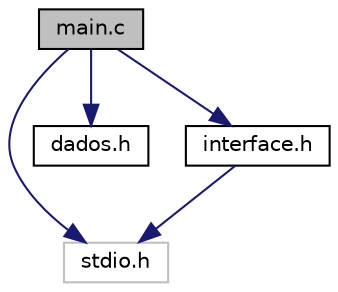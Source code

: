 digraph "main.c"
{
 // LATEX_PDF_SIZE
  edge [fontname="Helvetica",fontsize="10",labelfontname="Helvetica",labelfontsize="10"];
  node [fontname="Helvetica",fontsize="10",shape=record];
  Node1 [label="main.c",height=0.2,width=0.4,color="black", fillcolor="grey75", style="filled", fontcolor="black",tooltip=" "];
  Node1 -> Node2 [color="midnightblue",fontsize="10",style="solid"];
  Node2 [label="stdio.h",height=0.2,width=0.4,color="grey75", fillcolor="white", style="filled",tooltip=" "];
  Node1 -> Node3 [color="midnightblue",fontsize="10",style="solid"];
  Node3 [label="dados.h",height=0.2,width=0.4,color="black", fillcolor="white", style="filled",URL="$dados_8h_source.html",tooltip=" "];
  Node1 -> Node4 [color="midnightblue",fontsize="10",style="solid"];
  Node4 [label="interface.h",height=0.2,width=0.4,color="black", fillcolor="white", style="filled",URL="$interface_8h_source.html",tooltip=" "];
  Node4 -> Node2 [color="midnightblue",fontsize="10",style="solid"];
}
